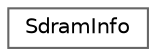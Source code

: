 digraph "Graphical Class Hierarchy"
{
 // LATEX_PDF_SIZE
  bgcolor="transparent";
  edge [fontname=Helvetica,fontsize=10,labelfontname=Helvetica,labelfontsize=10];
  node [fontname=Helvetica,fontsize=10,shape=box,height=0.2,width=0.4];
  rankdir="LR";
  Node0 [id="Node000000",label="SdramInfo",height=0.2,width=0.4,color="grey40", fillcolor="white", style="filled",URL="$struct_sdram_info.html",tooltip=" "];
}
